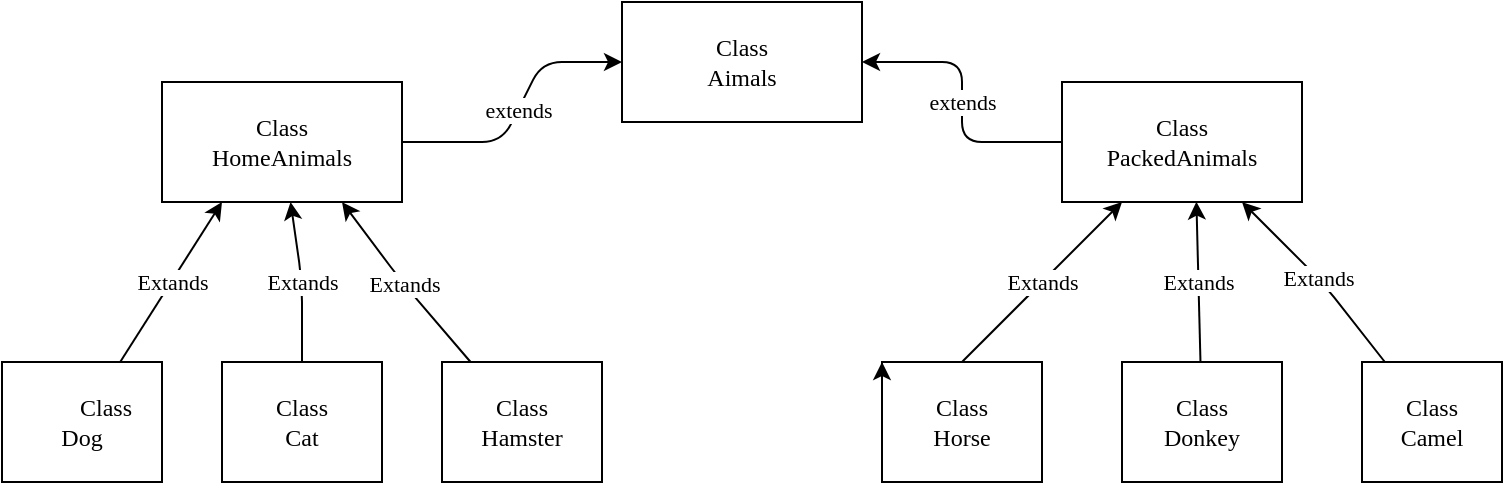 <mxfile>
    <diagram id="BNVy7xBrC7_ZNjrT8e00" name="Страница 1">
        <mxGraphModel dx="832" dy="308" grid="1" gridSize="10" guides="1" tooltips="1" connect="1" arrows="1" fold="1" page="1" pageScale="1" pageWidth="827" pageHeight="1169" math="0" shadow="0">
            <root>
                <mxCell id="0"/>
                <mxCell id="1" parent="0"/>
                <mxCell id="2" value="Class&lt;br&gt;Aimals" style="rounded=0;whiteSpace=wrap;html=1;fontFamily=Times New Roman;" vertex="1" parent="1">
                    <mxGeometry x="310" y="40" width="120" height="60" as="geometry"/>
                </mxCell>
                <mxCell id="12" value="extends" style="edgeStyle=none;html=1;entryX=0;entryY=0.5;entryDx=0;entryDy=0;fontFamily=Times New Roman;" edge="1" parent="1" source="3" target="2">
                    <mxGeometry relative="1" as="geometry">
                        <Array as="points">
                            <mxPoint x="250" y="110"/>
                            <mxPoint x="270" y="70"/>
                        </Array>
                    </mxGeometry>
                </mxCell>
                <mxCell id="3" value="Class&lt;br&gt;HomeAnimals" style="rounded=0;whiteSpace=wrap;html=1;fontFamily=Times New Roman;" vertex="1" parent="1">
                    <mxGeometry x="80" y="80" width="120" height="60" as="geometry"/>
                </mxCell>
                <mxCell id="13" value="extends" style="edgeStyle=none;html=1;exitX=0;exitY=0.5;exitDx=0;exitDy=0;entryX=1;entryY=0.5;entryDx=0;entryDy=0;fontFamily=Times New Roman;" edge="1" parent="1" source="4" target="2">
                    <mxGeometry relative="1" as="geometry">
                        <Array as="points">
                            <mxPoint x="480" y="110"/>
                            <mxPoint x="480" y="70"/>
                        </Array>
                    </mxGeometry>
                </mxCell>
                <mxCell id="4" value="Class&lt;br&gt;PackedAnimals" style="rounded=0;whiteSpace=wrap;html=1;fontFamily=Times New Roman;" vertex="1" parent="1">
                    <mxGeometry x="530" y="80" width="120" height="60" as="geometry"/>
                </mxCell>
                <mxCell id="19" value="Extands" style="edgeStyle=none;html=1;entryX=0.25;entryY=1;entryDx=0;entryDy=0;fontFamily=Times New Roman;" edge="1" parent="1" source="6" target="3">
                    <mxGeometry relative="1" as="geometry"/>
                </mxCell>
                <mxCell id="6" value="&lt;span style=&quot;white-space: pre;&quot;&gt;&#9;&lt;/span&gt;Class&lt;br&gt;Dog" style="rounded=0;whiteSpace=wrap;html=1;fontFamily=Times New Roman;" vertex="1" parent="1">
                    <mxGeometry y="220" width="80" height="60" as="geometry"/>
                </mxCell>
                <mxCell id="21" value="Extands" style="edgeStyle=none;html=1;entryX=0.75;entryY=1;entryDx=0;entryDy=0;fontFamily=Times New Roman;" edge="1" parent="1" source="7" target="3">
                    <mxGeometry x="-0.007" relative="1" as="geometry">
                        <Array as="points">
                            <mxPoint x="200" y="180"/>
                        </Array>
                        <mxPoint as="offset"/>
                    </mxGeometry>
                </mxCell>
                <mxCell id="7" value="Class&lt;br&gt;Hamster" style="rounded=0;whiteSpace=wrap;html=1;fontFamily=Times New Roman;" vertex="1" parent="1">
                    <mxGeometry x="220" y="220" width="80" height="60" as="geometry"/>
                </mxCell>
                <mxCell id="20" value="Extands" style="edgeStyle=none;html=1;fontFamily=Times New Roman;" edge="1" parent="1" source="8" target="3">
                    <mxGeometry relative="1" as="geometry">
                        <Array as="points">
                            <mxPoint x="150" y="180"/>
                        </Array>
                    </mxGeometry>
                </mxCell>
                <mxCell id="8" value="Class&lt;br&gt;Cat" style="rounded=0;whiteSpace=wrap;html=1;fontFamily=Times New Roman;" vertex="1" parent="1">
                    <mxGeometry x="110" y="220" width="80" height="60" as="geometry"/>
                </mxCell>
                <mxCell id="17" value="Extands" style="edgeStyle=none;html=1;exitX=0.5;exitY=0;exitDx=0;exitDy=0;fontFamily=Times New Roman;" edge="1" parent="1" source="9" target="4">
                    <mxGeometry relative="1" as="geometry"/>
                </mxCell>
                <mxCell id="9" value="Class&lt;br&gt;Horse" style="rounded=0;whiteSpace=wrap;html=1;fontFamily=Times New Roman;" vertex="1" parent="1">
                    <mxGeometry x="440" y="220" width="80" height="60" as="geometry"/>
                </mxCell>
                <mxCell id="16" value="Extands" style="edgeStyle=none;html=1;entryX=0.75;entryY=1;entryDx=0;entryDy=0;fontFamily=Times New Roman;" edge="1" parent="1" source="10" target="4">
                    <mxGeometry relative="1" as="geometry">
                        <Array as="points">
                            <mxPoint x="660" y="180"/>
                        </Array>
                    </mxGeometry>
                </mxCell>
                <mxCell id="10" value="Class&lt;br&gt;Camel" style="rounded=0;whiteSpace=wrap;html=1;fontFamily=Times New Roman;" vertex="1" parent="1">
                    <mxGeometry x="680" y="220" width="70" height="60" as="geometry"/>
                </mxCell>
                <mxCell id="14" value="Extands" style="edgeStyle=none;html=1;entryX=0.56;entryY=0.997;entryDx=0;entryDy=0;entryPerimeter=0;fontFamily=Times New Roman;" edge="1" parent="1" source="11" target="4">
                    <mxGeometry relative="1" as="geometry"/>
                </mxCell>
                <mxCell id="11" value="Class&lt;br&gt;Donkey" style="rounded=0;whiteSpace=wrap;html=1;fontFamily=Times New Roman;" vertex="1" parent="1">
                    <mxGeometry x="560" y="220" width="80" height="60" as="geometry"/>
                </mxCell>
                <mxCell id="18" style="edgeStyle=none;html=1;exitX=0;exitY=0.5;exitDx=0;exitDy=0;entryX=0;entryY=0;entryDx=0;entryDy=0;fontFamily=Times New Roman;" edge="1" parent="1" source="9" target="9">
                    <mxGeometry relative="1" as="geometry"/>
                </mxCell>
            </root>
        </mxGraphModel>
    </diagram>
</mxfile>